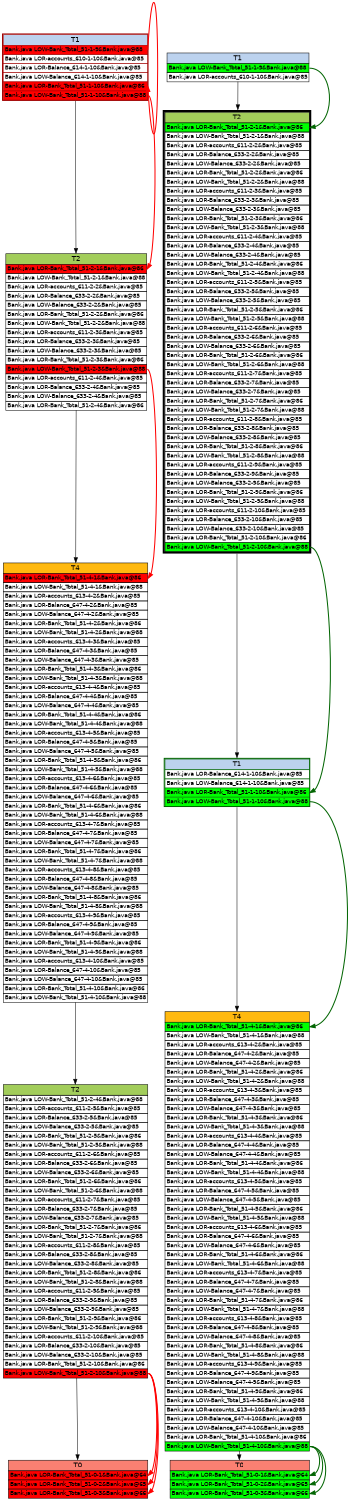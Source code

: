 digraph G {
	center=1;
	ranksep=.25; size = "7.5,10";
	node [shape=record]

labelloc=top;
labeljust=left;
f0 [fontname="Helvetica", fontsize="11", shape=none, margin=0,
	label=<<table border="2" color="#A00000" cellspacing="0">
		<tr><td border="1" bgcolor="lightsteelblue2"><font point-size="14">T1</font></td></tr>
		<tr><td align="left" border="1" port="42" bgcolor="red">Bank.java LOW-Bank_Total_51-1-9&amp;Bank.java@88</td></tr>
		<tr><td align="left" border="1">Bank.java LOR-accounts_610-1-10&amp;Bank.java@85</td></tr>
		<tr><td align="left" border="1">Bank.java LOR-Balance_614-1-10&amp;Bank.java@85</td></tr>
		<tr><td align="left" border="1">Bank.java LOW-Balance_614-1-10&amp;Bank.java@85</td></tr>
		<tr><td align="left" border="1" port="41" bgcolor="red">Bank.java LOR-Bank_Total_51-1-10&amp;Bank.java@86</td></tr>
		<tr><td align="left" border="1" port="52" bgcolor="red">Bank.java LOW-Bank_Total_51-1-10&amp;Bank.java@88</td></tr>
	</table>>
]

f1 [fontname="Helvetica", fontsize="11", shape=none, margin=0,
	label=<<table border="0" cellspacing="0">
		<tr><td border="1" bgcolor="darkolivegreen3"><font point-size="14">T2</font></td></tr>
		<tr><td align="left" border="1" port="51" bgcolor="red">Bank.java LOR-Bank_Total_51-2-1&amp;Bank.java@86</td></tr>
		<tr><td align="left" border="1">Bank.java LOW-Bank_Total_51-2-1&amp;Bank.java@88</td></tr>
		<tr><td align="left" border="1">Bank.java LOR-accounts_611-2-2&amp;Bank.java@85</td></tr>
		<tr><td align="left" border="1">Bank.java LOR-Balance_633-2-2&amp;Bank.java@85</td></tr>
		<tr><td align="left" border="1">Bank.java LOW-Balance_633-2-2&amp;Bank.java@85</td></tr>
		<tr><td align="left" border="1">Bank.java LOR-Bank_Total_51-2-2&amp;Bank.java@86</td></tr>
		<tr><td align="left" border="1">Bank.java LOW-Bank_Total_51-2-2&amp;Bank.java@88</td></tr>
		<tr><td align="left" border="1">Bank.java LOR-accounts_611-2-3&amp;Bank.java@85</td></tr>
		<tr><td align="left" border="1">Bank.java LOR-Balance_633-2-3&amp;Bank.java@85</td></tr>
		<tr><td align="left" border="1">Bank.java LOW-Balance_633-2-3&amp;Bank.java@85</td></tr>
		<tr><td align="left" border="1">Bank.java LOR-Bank_Total_51-2-3&amp;Bank.java@86</td></tr>
		<tr><td align="left" border="1" port="62" bgcolor="red">Bank.java LOW-Bank_Total_51-2-3&amp;Bank.java@88</td></tr>
		<tr><td align="left" border="1">Bank.java LOR-accounts_611-2-4&amp;Bank.java@85</td></tr>
		<tr><td align="left" border="1">Bank.java LOR-Balance_633-2-4&amp;Bank.java@85</td></tr>
		<tr><td align="left" border="1">Bank.java LOW-Balance_633-2-4&amp;Bank.java@85</td></tr>
		<tr><td align="left" border="1">Bank.java LOR-Bank_Total_51-2-4&amp;Bank.java@86</td></tr>
	</table>>
]

f2 [fontname="Helvetica", fontsize="11", shape=none, margin=0,
	label=<<table border="0" cellspacing="0">
		<tr><td border="1" bgcolor="darkgoldenrod1"><font point-size="14">T4</font></td></tr>
		<tr><td align="left" border="1" port="61" bgcolor="red">Bank.java LOR-Bank_Total_51-4-1&amp;Bank.java@86</td></tr>
		<tr><td align="left" border="1">Bank.java LOW-Bank_Total_51-4-1&amp;Bank.java@88</td></tr>
		<tr><td align="left" border="1">Bank.java LOR-accounts_613-4-2&amp;Bank.java@85</td></tr>
		<tr><td align="left" border="1">Bank.java LOR-Balance_647-4-2&amp;Bank.java@85</td></tr>
		<tr><td align="left" border="1">Bank.java LOW-Balance_647-4-2&amp;Bank.java@85</td></tr>
		<tr><td align="left" border="1">Bank.java LOR-Bank_Total_51-4-2&amp;Bank.java@86</td></tr>
		<tr><td align="left" border="1">Bank.java LOW-Bank_Total_51-4-2&amp;Bank.java@88</td></tr>
		<tr><td align="left" border="1">Bank.java LOR-accounts_613-4-3&amp;Bank.java@85</td></tr>
		<tr><td align="left" border="1">Bank.java LOR-Balance_647-4-3&amp;Bank.java@85</td></tr>
		<tr><td align="left" border="1">Bank.java LOW-Balance_647-4-3&amp;Bank.java@85</td></tr>
		<tr><td align="left" border="1">Bank.java LOR-Bank_Total_51-4-3&amp;Bank.java@86</td></tr>
		<tr><td align="left" border="1">Bank.java LOW-Bank_Total_51-4-3&amp;Bank.java@88</td></tr>
		<tr><td align="left" border="1">Bank.java LOR-accounts_613-4-4&amp;Bank.java@85</td></tr>
		<tr><td align="left" border="1">Bank.java LOR-Balance_647-4-4&amp;Bank.java@85</td></tr>
		<tr><td align="left" border="1">Bank.java LOW-Balance_647-4-4&amp;Bank.java@85</td></tr>
		<tr><td align="left" border="1">Bank.java LOR-Bank_Total_51-4-4&amp;Bank.java@86</td></tr>
		<tr><td align="left" border="1">Bank.java LOW-Bank_Total_51-4-4&amp;Bank.java@88</td></tr>
		<tr><td align="left" border="1">Bank.java LOR-accounts_613-4-5&amp;Bank.java@85</td></tr>
		<tr><td align="left" border="1">Bank.java LOR-Balance_647-4-5&amp;Bank.java@85</td></tr>
		<tr><td align="left" border="1">Bank.java LOW-Balance_647-4-5&amp;Bank.java@85</td></tr>
		<tr><td align="left" border="1">Bank.java LOR-Bank_Total_51-4-5&amp;Bank.java@86</td></tr>
		<tr><td align="left" border="1">Bank.java LOW-Bank_Total_51-4-5&amp;Bank.java@88</td></tr>
		<tr><td align="left" border="1">Bank.java LOR-accounts_613-4-6&amp;Bank.java@85</td></tr>
		<tr><td align="left" border="1">Bank.java LOR-Balance_647-4-6&amp;Bank.java@85</td></tr>
		<tr><td align="left" border="1">Bank.java LOW-Balance_647-4-6&amp;Bank.java@85</td></tr>
		<tr><td align="left" border="1">Bank.java LOR-Bank_Total_51-4-6&amp;Bank.java@86</td></tr>
		<tr><td align="left" border="1">Bank.java LOW-Bank_Total_51-4-6&amp;Bank.java@88</td></tr>
		<tr><td align="left" border="1">Bank.java LOR-accounts_613-4-7&amp;Bank.java@85</td></tr>
		<tr><td align="left" border="1">Bank.java LOR-Balance_647-4-7&amp;Bank.java@85</td></tr>
		<tr><td align="left" border="1">Bank.java LOW-Balance_647-4-7&amp;Bank.java@85</td></tr>
		<tr><td align="left" border="1">Bank.java LOR-Bank_Total_51-4-7&amp;Bank.java@86</td></tr>
		<tr><td align="left" border="1">Bank.java LOW-Bank_Total_51-4-7&amp;Bank.java@88</td></tr>
		<tr><td align="left" border="1">Bank.java LOR-accounts_613-4-8&amp;Bank.java@85</td></tr>
		<tr><td align="left" border="1">Bank.java LOR-Balance_647-4-8&amp;Bank.java@85</td></tr>
		<tr><td align="left" border="1">Bank.java LOW-Balance_647-4-8&amp;Bank.java@85</td></tr>
		<tr><td align="left" border="1">Bank.java LOR-Bank_Total_51-4-8&amp;Bank.java@86</td></tr>
		<tr><td align="left" border="1">Bank.java LOW-Bank_Total_51-4-8&amp;Bank.java@88</td></tr>
		<tr><td align="left" border="1">Bank.java LOR-accounts_613-4-9&amp;Bank.java@85</td></tr>
		<tr><td align="left" border="1">Bank.java LOR-Balance_647-4-9&amp;Bank.java@85</td></tr>
		<tr><td align="left" border="1">Bank.java LOW-Balance_647-4-9&amp;Bank.java@85</td></tr>
		<tr><td align="left" border="1">Bank.java LOR-Bank_Total_51-4-9&amp;Bank.java@86</td></tr>
		<tr><td align="left" border="1">Bank.java LOW-Bank_Total_51-4-9&amp;Bank.java@88</td></tr>
		<tr><td align="left" border="1">Bank.java LOR-accounts_613-4-10&amp;Bank.java@85</td></tr>
		<tr><td align="left" border="1">Bank.java LOR-Balance_647-4-10&amp;Bank.java@85</td></tr>
		<tr><td align="left" border="1">Bank.java LOW-Balance_647-4-10&amp;Bank.java@85</td></tr>
		<tr><td align="left" border="1">Bank.java LOR-Bank_Total_51-4-10&amp;Bank.java@86</td></tr>
		<tr><td align="left" border="1">Bank.java LOW-Bank_Total_51-4-10&amp;Bank.java@88</td></tr>
	</table>>
]

f3 [fontname="Helvetica", fontsize="11", shape=none, margin=0,
	label=<<table border="0" cellspacing="0">
		<tr><td border="1" bgcolor="darkolivegreen3"><font point-size="14">T2</font></td></tr>
		<tr><td align="left" border="1">Bank.java LOW-Bank_Total_51-2-4&amp;Bank.java@88</td></tr>
		<tr><td align="left" border="1">Bank.java LOR-accounts_611-2-5&amp;Bank.java@85</td></tr>
		<tr><td align="left" border="1">Bank.java LOR-Balance_633-2-5&amp;Bank.java@85</td></tr>
		<tr><td align="left" border="1">Bank.java LOW-Balance_633-2-5&amp;Bank.java@85</td></tr>
		<tr><td align="left" border="1">Bank.java LOR-Bank_Total_51-2-5&amp;Bank.java@86</td></tr>
		<tr><td align="left" border="1">Bank.java LOW-Bank_Total_51-2-5&amp;Bank.java@88</td></tr>
		<tr><td align="left" border="1">Bank.java LOR-accounts_611-2-6&amp;Bank.java@85</td></tr>
		<tr><td align="left" border="1">Bank.java LOR-Balance_633-2-6&amp;Bank.java@85</td></tr>
		<tr><td align="left" border="1">Bank.java LOW-Balance_633-2-6&amp;Bank.java@85</td></tr>
		<tr><td align="left" border="1">Bank.java LOR-Bank_Total_51-2-6&amp;Bank.java@86</td></tr>
		<tr><td align="left" border="1">Bank.java LOW-Bank_Total_51-2-6&amp;Bank.java@88</td></tr>
		<tr><td align="left" border="1">Bank.java LOR-accounts_611-2-7&amp;Bank.java@85</td></tr>
		<tr><td align="left" border="1">Bank.java LOR-Balance_633-2-7&amp;Bank.java@85</td></tr>
		<tr><td align="left" border="1">Bank.java LOW-Balance_633-2-7&amp;Bank.java@85</td></tr>
		<tr><td align="left" border="1">Bank.java LOR-Bank_Total_51-2-7&amp;Bank.java@86</td></tr>
		<tr><td align="left" border="1">Bank.java LOW-Bank_Total_51-2-7&amp;Bank.java@88</td></tr>
		<tr><td align="left" border="1">Bank.java LOR-accounts_611-2-8&amp;Bank.java@85</td></tr>
		<tr><td align="left" border="1">Bank.java LOR-Balance_633-2-8&amp;Bank.java@85</td></tr>
		<tr><td align="left" border="1">Bank.java LOW-Balance_633-2-8&amp;Bank.java@85</td></tr>
		<tr><td align="left" border="1">Bank.java LOR-Bank_Total_51-2-8&amp;Bank.java@86</td></tr>
		<tr><td align="left" border="1">Bank.java LOW-Bank_Total_51-2-8&amp;Bank.java@88</td></tr>
		<tr><td align="left" border="1">Bank.java LOR-accounts_611-2-9&amp;Bank.java@85</td></tr>
		<tr><td align="left" border="1">Bank.java LOR-Balance_633-2-9&amp;Bank.java@85</td></tr>
		<tr><td align="left" border="1">Bank.java LOW-Balance_633-2-9&amp;Bank.java@85</td></tr>
		<tr><td align="left" border="1">Bank.java LOR-Bank_Total_51-2-9&amp;Bank.java@86</td></tr>
		<tr><td align="left" border="1">Bank.java LOW-Bank_Total_51-2-9&amp;Bank.java@88</td></tr>
		<tr><td align="left" border="1">Bank.java LOR-accounts_611-2-10&amp;Bank.java@85</td></tr>
		<tr><td align="left" border="1">Bank.java LOR-Balance_633-2-10&amp;Bank.java@85</td></tr>
		<tr><td align="left" border="1">Bank.java LOW-Balance_633-2-10&amp;Bank.java@85</td></tr>
		<tr><td align="left" border="1">Bank.java LOR-Bank_Total_51-2-10&amp;Bank.java@86</td></tr>
		<tr><td align="left" border="1" port="12" bgcolor="red">Bank.java LOW-Bank_Total_51-2-10&amp;Bank.java@88</td></tr>
	</table>>
]

f4 [fontname="Helvetica", fontsize="11", shape=none, margin=0,
	label=<<table border="0" cellspacing="0">
		<tr><td border="1" bgcolor="salmon"><font point-size="14">T0</font></td></tr>
		<tr><td align="left" border="1" port="11" bgcolor="red">Bank.java LOR-Bank_Total_51-0-1&amp;Bank.java@64</td></tr>
		<tr><td align="left" border="1" port="21" bgcolor="red">Bank.java LOR-Bank_Total_51-0-2&amp;Bank.java@65</td></tr>
		<tr><td align="left" border="1" port="31" bgcolor="red">Bank.java LOR-Bank_Total_51-0-3&amp;Bank.java@66</td></tr>
	</table>>
]

f0 -> f1;
f1 -> f2;
f2 -> f3;
f3 -> f4;
f3:12:e -> f4:11:e [color="red", fontcolor="red", style=bold] ;


f3:12:e -> f4:21:e [color="red", fontcolor="red", style=bold] ;


f3:12:e -> f4:31:e [color="red", fontcolor="red", style=bold] ;


f0:42:e -> f0:41:e [color="red", fontcolor="red", style=bold] ;


f0:52:e -> f1:51:e [color="red", fontcolor="red", style=bold] ;


f1:62:e -> f2:61:e [color="red", fontcolor="red", style=bold] ;


a0 [fontname="Helvetica", fontsize="11", shape=none, margin=0,
	label=<<table border="0" cellspacing="0">
		<tr><td border="1" bgcolor="lightsteelblue2"><font point-size="14">T1</font></td></tr>
		<tr><td align="left" border="1" port="52" bgcolor="green">Bank.java LOW-Bank_Total_51-1-9&amp;Bank.java@88</td></tr>
		<tr><td align="left" border="1">Bank.java LOR-accounts_610-1-10&amp;Bank.java@85</td></tr>
	</table>>
]

a1 [fontname="Helvetica", fontsize="11", shape=none, margin=0,
	label=<<table border="4" cellspacing="0">
		<tr><td border="1" bgcolor="darkolivegreen3"><font point-size="14">T2</font></td></tr>
		<tr><td align="left" border="1" port="51" bgcolor="green">Bank.java LOR-Bank_Total_51-2-1&amp;Bank.java@86</td></tr>
		<tr><td align="left" border="1">Bank.java LOW-Bank_Total_51-2-1&amp;Bank.java@88</td></tr>
		<tr><td align="left" border="1">Bank.java LOR-accounts_611-2-2&amp;Bank.java@85</td></tr>
		<tr><td align="left" border="1">Bank.java LOR-Balance_633-2-2&amp;Bank.java@85</td></tr>
		<tr><td align="left" border="1">Bank.java LOW-Balance_633-2-2&amp;Bank.java@85</td></tr>
		<tr><td align="left" border="1">Bank.java LOR-Bank_Total_51-2-2&amp;Bank.java@86</td></tr>
		<tr><td align="left" border="1">Bank.java LOW-Bank_Total_51-2-2&amp;Bank.java@88</td></tr>
		<tr><td align="left" border="1">Bank.java LOR-accounts_611-2-3&amp;Bank.java@85</td></tr>
		<tr><td align="left" border="1">Bank.java LOR-Balance_633-2-3&amp;Bank.java@85</td></tr>
		<tr><td align="left" border="1">Bank.java LOW-Balance_633-2-3&amp;Bank.java@85</td></tr>
		<tr><td align="left" border="1">Bank.java LOR-Bank_Total_51-2-3&amp;Bank.java@86</td></tr>
		<tr><td align="left" border="1">Bank.java LOW-Bank_Total_51-2-3&amp;Bank.java@88</td></tr>
		<tr><td align="left" border="1">Bank.java LOR-accounts_611-2-4&amp;Bank.java@85</td></tr>
		<tr><td align="left" border="1">Bank.java LOR-Balance_633-2-4&amp;Bank.java@85</td></tr>
		<tr><td align="left" border="1">Bank.java LOW-Balance_633-2-4&amp;Bank.java@85</td></tr>
		<tr><td align="left" border="1">Bank.java LOR-Bank_Total_51-2-4&amp;Bank.java@86</td></tr>
		<tr><td align="left" border="1">Bank.java LOW-Bank_Total_51-2-4&amp;Bank.java@88</td></tr>
		<tr><td align="left" border="1">Bank.java LOR-accounts_611-2-5&amp;Bank.java@85</td></tr>
		<tr><td align="left" border="1">Bank.java LOR-Balance_633-2-5&amp;Bank.java@85</td></tr>
		<tr><td align="left" border="1">Bank.java LOW-Balance_633-2-5&amp;Bank.java@85</td></tr>
		<tr><td align="left" border="1">Bank.java LOR-Bank_Total_51-2-5&amp;Bank.java@86</td></tr>
		<tr><td align="left" border="1">Bank.java LOW-Bank_Total_51-2-5&amp;Bank.java@88</td></tr>
		<tr><td align="left" border="1">Bank.java LOR-accounts_611-2-6&amp;Bank.java@85</td></tr>
		<tr><td align="left" border="1">Bank.java LOR-Balance_633-2-6&amp;Bank.java@85</td></tr>
		<tr><td align="left" border="1">Bank.java LOW-Balance_633-2-6&amp;Bank.java@85</td></tr>
		<tr><td align="left" border="1">Bank.java LOR-Bank_Total_51-2-6&amp;Bank.java@86</td></tr>
		<tr><td align="left" border="1">Bank.java LOW-Bank_Total_51-2-6&amp;Bank.java@88</td></tr>
		<tr><td align="left" border="1">Bank.java LOR-accounts_611-2-7&amp;Bank.java@85</td></tr>
		<tr><td align="left" border="1">Bank.java LOR-Balance_633-2-7&amp;Bank.java@85</td></tr>
		<tr><td align="left" border="1">Bank.java LOW-Balance_633-2-7&amp;Bank.java@85</td></tr>
		<tr><td align="left" border="1">Bank.java LOR-Bank_Total_51-2-7&amp;Bank.java@86</td></tr>
		<tr><td align="left" border="1">Bank.java LOW-Bank_Total_51-2-7&amp;Bank.java@88</td></tr>
		<tr><td align="left" border="1">Bank.java LOR-accounts_611-2-8&amp;Bank.java@85</td></tr>
		<tr><td align="left" border="1">Bank.java LOR-Balance_633-2-8&amp;Bank.java@85</td></tr>
		<tr><td align="left" border="1">Bank.java LOW-Balance_633-2-8&amp;Bank.java@85</td></tr>
		<tr><td align="left" border="1">Bank.java LOR-Bank_Total_51-2-8&amp;Bank.java@86</td></tr>
		<tr><td align="left" border="1">Bank.java LOW-Bank_Total_51-2-8&amp;Bank.java@88</td></tr>
		<tr><td align="left" border="1">Bank.java LOR-accounts_611-2-9&amp;Bank.java@85</td></tr>
		<tr><td align="left" border="1">Bank.java LOR-Balance_633-2-9&amp;Bank.java@85</td></tr>
		<tr><td align="left" border="1">Bank.java LOW-Balance_633-2-9&amp;Bank.java@85</td></tr>
		<tr><td align="left" border="1">Bank.java LOR-Bank_Total_51-2-9&amp;Bank.java@86</td></tr>
		<tr><td align="left" border="1">Bank.java LOW-Bank_Total_51-2-9&amp;Bank.java@88</td></tr>
		<tr><td align="left" border="1">Bank.java LOR-accounts_611-2-10&amp;Bank.java@85</td></tr>
		<tr><td align="left" border="1">Bank.java LOR-Balance_633-2-10&amp;Bank.java@85</td></tr>
		<tr><td align="left" border="1">Bank.java LOW-Balance_633-2-10&amp;Bank.java@85</td></tr>
		<tr><td align="left" border="1">Bank.java LOR-Bank_Total_51-2-10&amp;Bank.java@86</td></tr>
		<tr><td align="left" border="1" port="42" bgcolor="green">Bank.java LOW-Bank_Total_51-2-10&amp;Bank.java@88</td></tr>
	</table>>
]

a2 [fontname="Helvetica", fontsize="11", shape=none, margin=0,
	label=<<table border="2" color="darkgreen" cellspacing="0">
		<tr><td border="1" bgcolor="lightsteelblue2"><font point-size="14">T1</font></td></tr>
		<tr><td align="left" border="1">Bank.java LOR-Balance_614-1-10&amp;Bank.java@85</td></tr>
		<tr><td align="left" border="1">Bank.java LOW-Balance_614-1-10&amp;Bank.java@85</td></tr>
		<tr><td align="left" border="1" port="41" bgcolor="green">Bank.java LOR-Bank_Total_51-1-10&amp;Bank.java@86</td></tr>
		<tr><td align="left" border="1" port="62" bgcolor="green">Bank.java LOW-Bank_Total_51-1-10&amp;Bank.java@88</td></tr>
	</table>>
]

a3 [fontname="Helvetica", fontsize="11", shape=none, margin=0,
	label=<<table border="0" cellspacing="0">
		<tr><td border="1" bgcolor="darkgoldenrod1"><font point-size="14">T4</font></td></tr>
		<tr><td align="left" border="1" port="61" bgcolor="green">Bank.java LOR-Bank_Total_51-4-1&amp;Bank.java@86</td></tr>
		<tr><td align="left" border="1">Bank.java LOW-Bank_Total_51-4-1&amp;Bank.java@88</td></tr>
		<tr><td align="left" border="1">Bank.java LOR-accounts_613-4-2&amp;Bank.java@85</td></tr>
		<tr><td align="left" border="1">Bank.java LOR-Balance_647-4-2&amp;Bank.java@85</td></tr>
		<tr><td align="left" border="1">Bank.java LOW-Balance_647-4-2&amp;Bank.java@85</td></tr>
		<tr><td align="left" border="1">Bank.java LOR-Bank_Total_51-4-2&amp;Bank.java@86</td></tr>
		<tr><td align="left" border="1">Bank.java LOW-Bank_Total_51-4-2&amp;Bank.java@88</td></tr>
		<tr><td align="left" border="1">Bank.java LOR-accounts_613-4-3&amp;Bank.java@85</td></tr>
		<tr><td align="left" border="1">Bank.java LOR-Balance_647-4-3&amp;Bank.java@85</td></tr>
		<tr><td align="left" border="1">Bank.java LOW-Balance_647-4-3&amp;Bank.java@85</td></tr>
		<tr><td align="left" border="1">Bank.java LOR-Bank_Total_51-4-3&amp;Bank.java@86</td></tr>
		<tr><td align="left" border="1">Bank.java LOW-Bank_Total_51-4-3&amp;Bank.java@88</td></tr>
		<tr><td align="left" border="1">Bank.java LOR-accounts_613-4-4&amp;Bank.java@85</td></tr>
		<tr><td align="left" border="1">Bank.java LOR-Balance_647-4-4&amp;Bank.java@85</td></tr>
		<tr><td align="left" border="1">Bank.java LOW-Balance_647-4-4&amp;Bank.java@85</td></tr>
		<tr><td align="left" border="1">Bank.java LOR-Bank_Total_51-4-4&amp;Bank.java@86</td></tr>
		<tr><td align="left" border="1">Bank.java LOW-Bank_Total_51-4-4&amp;Bank.java@88</td></tr>
		<tr><td align="left" border="1">Bank.java LOR-accounts_613-4-5&amp;Bank.java@85</td></tr>
		<tr><td align="left" border="1">Bank.java LOR-Balance_647-4-5&amp;Bank.java@85</td></tr>
		<tr><td align="left" border="1">Bank.java LOW-Balance_647-4-5&amp;Bank.java@85</td></tr>
		<tr><td align="left" border="1">Bank.java LOR-Bank_Total_51-4-5&amp;Bank.java@86</td></tr>
		<tr><td align="left" border="1">Bank.java LOW-Bank_Total_51-4-5&amp;Bank.java@88</td></tr>
		<tr><td align="left" border="1">Bank.java LOR-accounts_613-4-6&amp;Bank.java@85</td></tr>
		<tr><td align="left" border="1">Bank.java LOR-Balance_647-4-6&amp;Bank.java@85</td></tr>
		<tr><td align="left" border="1">Bank.java LOW-Balance_647-4-6&amp;Bank.java@85</td></tr>
		<tr><td align="left" border="1">Bank.java LOR-Bank_Total_51-4-6&amp;Bank.java@86</td></tr>
		<tr><td align="left" border="1">Bank.java LOW-Bank_Total_51-4-6&amp;Bank.java@88</td></tr>
		<tr><td align="left" border="1">Bank.java LOR-accounts_613-4-7&amp;Bank.java@85</td></tr>
		<tr><td align="left" border="1">Bank.java LOR-Balance_647-4-7&amp;Bank.java@85</td></tr>
		<tr><td align="left" border="1">Bank.java LOW-Balance_647-4-7&amp;Bank.java@85</td></tr>
		<tr><td align="left" border="1">Bank.java LOR-Bank_Total_51-4-7&amp;Bank.java@86</td></tr>
		<tr><td align="left" border="1">Bank.java LOW-Bank_Total_51-4-7&amp;Bank.java@88</td></tr>
		<tr><td align="left" border="1">Bank.java LOR-accounts_613-4-8&amp;Bank.java@85</td></tr>
		<tr><td align="left" border="1">Bank.java LOR-Balance_647-4-8&amp;Bank.java@85</td></tr>
		<tr><td align="left" border="1">Bank.java LOW-Balance_647-4-8&amp;Bank.java@85</td></tr>
		<tr><td align="left" border="1">Bank.java LOR-Bank_Total_51-4-8&amp;Bank.java@86</td></tr>
		<tr><td align="left" border="1">Bank.java LOW-Bank_Total_51-4-8&amp;Bank.java@88</td></tr>
		<tr><td align="left" border="1">Bank.java LOR-accounts_613-4-9&amp;Bank.java@85</td></tr>
		<tr><td align="left" border="1">Bank.java LOR-Balance_647-4-9&amp;Bank.java@85</td></tr>
		<tr><td align="left" border="1">Bank.java LOW-Balance_647-4-9&amp;Bank.java@85</td></tr>
		<tr><td align="left" border="1">Bank.java LOR-Bank_Total_51-4-9&amp;Bank.java@86</td></tr>
		<tr><td align="left" border="1">Bank.java LOW-Bank_Total_51-4-9&amp;Bank.java@88</td></tr>
		<tr><td align="left" border="1">Bank.java LOR-accounts_613-4-10&amp;Bank.java@85</td></tr>
		<tr><td align="left" border="1">Bank.java LOR-Balance_647-4-10&amp;Bank.java@85</td></tr>
		<tr><td align="left" border="1">Bank.java LOW-Balance_647-4-10&amp;Bank.java@85</td></tr>
		<tr><td align="left" border="1">Bank.java LOR-Bank_Total_51-4-10&amp;Bank.java@86</td></tr>
		<tr><td align="left" border="1" port="12" bgcolor="green">Bank.java LOW-Bank_Total_51-4-10&amp;Bank.java@88</td></tr>
	</table>>
]

a4 [fontname="Helvetica", fontsize="11", shape=none, margin=0,
	label=<<table border="0" cellspacing="0">
		<tr><td border="1" bgcolor="salmon"><font point-size="14">T0</font></td></tr>
		<tr><td align="left" border="1" port="11" bgcolor="green">Bank.java LOR-Bank_Total_51-0-1&amp;Bank.java@64</td></tr>
		<tr><td align="left" border="1" port="21" bgcolor="green">Bank.java LOR-Bank_Total_51-0-2&amp;Bank.java@65</td></tr>
		<tr><td align="left" border="1" port="31" bgcolor="green">Bank.java LOR-Bank_Total_51-0-3&amp;Bank.java@66</td></tr>
	</table>>
]

a0 -> a1;
a1 -> a2;
a2 -> a3;
a3 -> a4;
a3:12:e -> a4:11:e [color="darkgreen", fontcolor="darkgreen", style=bold] ;


a3:12:e -> a4:21:e [color="darkgreen", fontcolor="darkgreen", style=bold] ;


a3:12:e -> a4:31:e [color="darkgreen", fontcolor="darkgreen", style=bold] ;


a1:42:e -> a2:41:e [color="darkgreen", fontcolor="darkgreen", style=bold] ;


a0:52:e -> a1:51:e [color="darkgreen", fontcolor="darkgreen", style=bold] ;


a2:62:e -> a3:61:e [color="darkgreen", fontcolor="darkgreen", style=bold] ;


}
